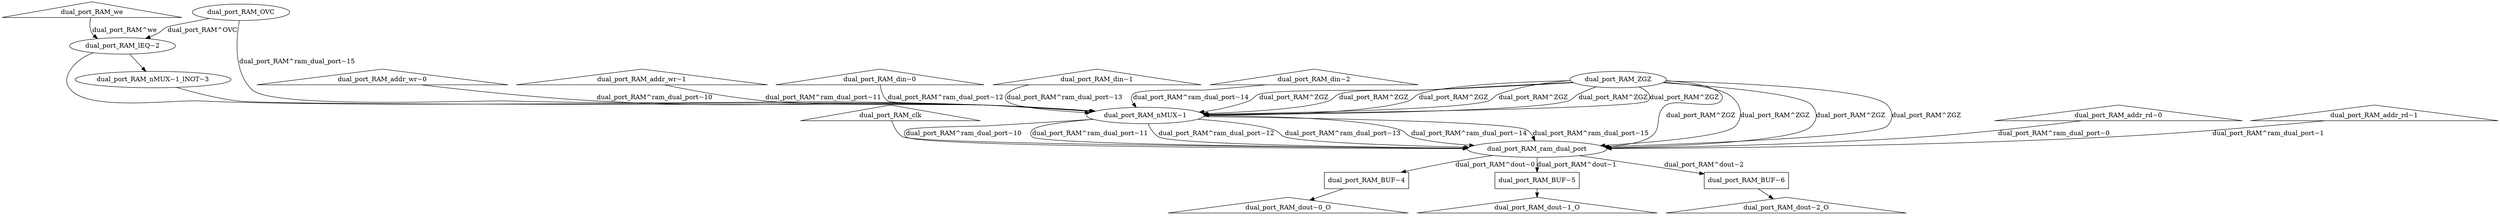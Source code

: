 digraph G {
	ranksep=.25;
	"dual_port_RAM_clk" [shape=triangle];
	"dual_port_RAM_clk" -> "dual_port_RAM_ram_dual_port";
	"dual_port_RAM_ram_dual_port"
	"dual_port_RAM_ram_dual_port" -> "dual_port_RAM_BUF~4"[label="dual_port_RAM^dout~0"];
	"dual_port_RAM_BUF~4" [shape=box];
	"dual_port_RAM_BUF~4" -> "dual_port_RAM_dout~0_O";
	"dual_port_RAM_dout~0_O" [shape=triangle];
	"dual_port_RAM_ram_dual_port" -> "dual_port_RAM_BUF~5"[label="dual_port_RAM^dout~1"];
	"dual_port_RAM_BUF~5" [shape=box];
	"dual_port_RAM_BUF~5" -> "dual_port_RAM_dout~1_O";
	"dual_port_RAM_dout~1_O" [shape=triangle];
	"dual_port_RAM_ram_dual_port" -> "dual_port_RAM_BUF~6"[label="dual_port_RAM^dout~2"];
	"dual_port_RAM_BUF~6" [shape=box];
	"dual_port_RAM_BUF~6" -> "dual_port_RAM_dout~2_O";
	"dual_port_RAM_dout~2_O" [shape=triangle];
	"dual_port_RAM_we" [shape=triangle];
	"dual_port_RAM_we" -> "dual_port_RAM_lEQ~2"[label="dual_port_RAM^we"];
	"dual_port_RAM_lEQ~2"
	"dual_port_RAM_lEQ~2" -> "dual_port_RAM_nMUX~1";
	"dual_port_RAM_nMUX~1"
	"dual_port_RAM_nMUX~1" -> "dual_port_RAM_ram_dual_port"[label="dual_port_RAM^ram_dual_port~10"];
	"dual_port_RAM_nMUX~1" -> "dual_port_RAM_ram_dual_port"[label="dual_port_RAM^ram_dual_port~11"];
	"dual_port_RAM_nMUX~1" -> "dual_port_RAM_ram_dual_port"[label="dual_port_RAM^ram_dual_port~12"];
	"dual_port_RAM_nMUX~1" -> "dual_port_RAM_ram_dual_port"[label="dual_port_RAM^ram_dual_port~13"];
	"dual_port_RAM_nMUX~1" -> "dual_port_RAM_ram_dual_port"[label="dual_port_RAM^ram_dual_port~14"];
	"dual_port_RAM_nMUX~1" -> "dual_port_RAM_ram_dual_port"[label="dual_port_RAM^ram_dual_port~15"];
	"dual_port_RAM_lEQ~2" -> "dual_port_RAM_nMUX~1_lNOT~3";
	"dual_port_RAM_nMUX~1_lNOT~3"
	"dual_port_RAM_nMUX~1_lNOT~3" -> "dual_port_RAM_nMUX~1";
	"dual_port_RAM_addr_wr~0" [shape=triangle];
	"dual_port_RAM_addr_wr~0" -> "dual_port_RAM_nMUX~1"[label="dual_port_RAM^ram_dual_port~10"];
	"dual_port_RAM_addr_wr~1" [shape=triangle];
	"dual_port_RAM_addr_wr~1" -> "dual_port_RAM_nMUX~1"[label="dual_port_RAM^ram_dual_port~11"];
	"dual_port_RAM_addr_rd~0" [shape=triangle];
	"dual_port_RAM_addr_rd~0" -> "dual_port_RAM_ram_dual_port"[label="dual_port_RAM^ram_dual_port~0"];
	"dual_port_RAM_addr_rd~1" [shape=triangle];
	"dual_port_RAM_addr_rd~1" -> "dual_port_RAM_ram_dual_port"[label="dual_port_RAM^ram_dual_port~1"];
	"dual_port_RAM_din~0" [shape=triangle];
	"dual_port_RAM_din~0" -> "dual_port_RAM_nMUX~1"[label="dual_port_RAM^ram_dual_port~12"];
	"dual_port_RAM_din~1" [shape=triangle];
	"dual_port_RAM_din~1" -> "dual_port_RAM_nMUX~1"[label="dual_port_RAM^ram_dual_port~13"];
	"dual_port_RAM_din~2" [shape=triangle];
	"dual_port_RAM_din~2" -> "dual_port_RAM_nMUX~1"[label="dual_port_RAM^ram_dual_port~14"];
	"dual_port_RAM_ZGZ"
	"dual_port_RAM_ZGZ" -> "dual_port_RAM_nMUX~1"[label="dual_port_RAM^ZGZ"];
	"dual_port_RAM_ZGZ" -> "dual_port_RAM_nMUX~1"[label="dual_port_RAM^ZGZ"];
	"dual_port_RAM_ZGZ" -> "dual_port_RAM_nMUX~1"[label="dual_port_RAM^ZGZ"];
	"dual_port_RAM_ZGZ" -> "dual_port_RAM_nMUX~1"[label="dual_port_RAM^ZGZ"];
	"dual_port_RAM_ZGZ" -> "dual_port_RAM_nMUX~1"[label="dual_port_RAM^ZGZ"];
	"dual_port_RAM_ZGZ" -> "dual_port_RAM_nMUX~1"[label="dual_port_RAM^ZGZ"];
	"dual_port_RAM_ZGZ" -> "dual_port_RAM_ram_dual_port"[label="dual_port_RAM^ZGZ"];
	"dual_port_RAM_ZGZ" -> "dual_port_RAM_ram_dual_port"[label="dual_port_RAM^ZGZ"];
	"dual_port_RAM_ZGZ" -> "dual_port_RAM_ram_dual_port"[label="dual_port_RAM^ZGZ"];
	"dual_port_RAM_ZGZ" -> "dual_port_RAM_ram_dual_port"[label="dual_port_RAM^ZGZ"];
	"dual_port_RAM_OVC"
	"dual_port_RAM_OVC" -> "dual_port_RAM_lEQ~2"[label="dual_port_RAM^OVC"];
	"dual_port_RAM_OVC" -> "dual_port_RAM_nMUX~1"[label="dual_port_RAM^ram_dual_port~15"];
}

